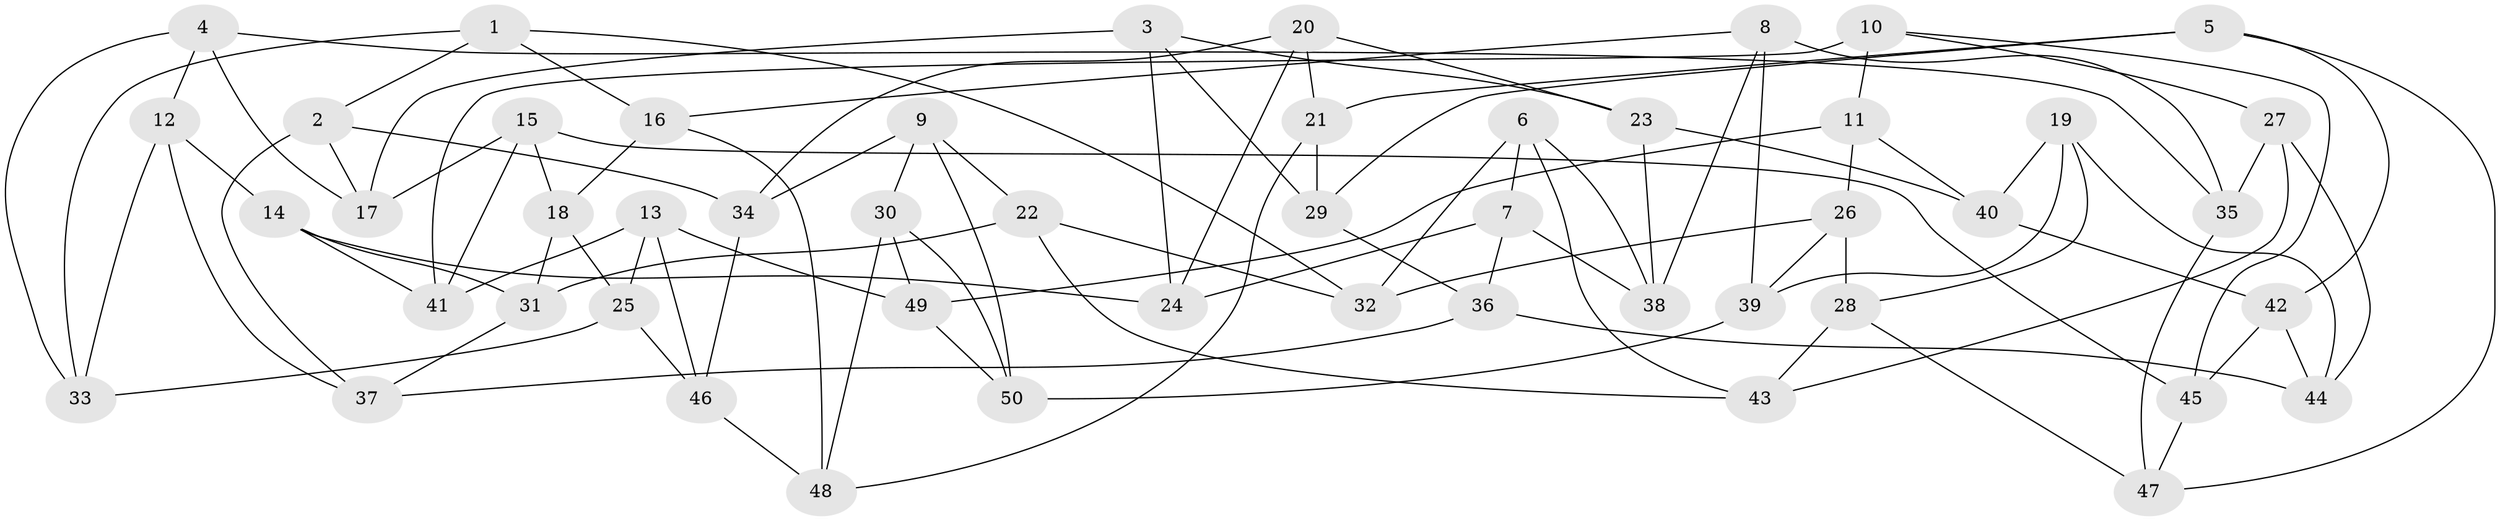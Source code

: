 // Generated by graph-tools (version 1.1) at 2025/16/03/09/25 04:16:21]
// undirected, 50 vertices, 100 edges
graph export_dot {
graph [start="1"]
  node [color=gray90,style=filled];
  1;
  2;
  3;
  4;
  5;
  6;
  7;
  8;
  9;
  10;
  11;
  12;
  13;
  14;
  15;
  16;
  17;
  18;
  19;
  20;
  21;
  22;
  23;
  24;
  25;
  26;
  27;
  28;
  29;
  30;
  31;
  32;
  33;
  34;
  35;
  36;
  37;
  38;
  39;
  40;
  41;
  42;
  43;
  44;
  45;
  46;
  47;
  48;
  49;
  50;
  1 -- 16;
  1 -- 33;
  1 -- 32;
  1 -- 2;
  2 -- 37;
  2 -- 17;
  2 -- 34;
  3 -- 23;
  3 -- 29;
  3 -- 17;
  3 -- 24;
  4 -- 12;
  4 -- 35;
  4 -- 33;
  4 -- 17;
  5 -- 29;
  5 -- 47;
  5 -- 21;
  5 -- 42;
  6 -- 43;
  6 -- 38;
  6 -- 32;
  6 -- 7;
  7 -- 36;
  7 -- 38;
  7 -- 24;
  8 -- 38;
  8 -- 16;
  8 -- 39;
  8 -- 35;
  9 -- 30;
  9 -- 22;
  9 -- 50;
  9 -- 34;
  10 -- 45;
  10 -- 41;
  10 -- 27;
  10 -- 11;
  11 -- 26;
  11 -- 40;
  11 -- 49;
  12 -- 37;
  12 -- 33;
  12 -- 14;
  13 -- 49;
  13 -- 25;
  13 -- 41;
  13 -- 46;
  14 -- 41;
  14 -- 31;
  14 -- 24;
  15 -- 18;
  15 -- 41;
  15 -- 17;
  15 -- 45;
  16 -- 18;
  16 -- 48;
  18 -- 25;
  18 -- 31;
  19 -- 44;
  19 -- 28;
  19 -- 40;
  19 -- 39;
  20 -- 24;
  20 -- 34;
  20 -- 23;
  20 -- 21;
  21 -- 48;
  21 -- 29;
  22 -- 43;
  22 -- 31;
  22 -- 32;
  23 -- 38;
  23 -- 40;
  25 -- 33;
  25 -- 46;
  26 -- 28;
  26 -- 32;
  26 -- 39;
  27 -- 35;
  27 -- 43;
  27 -- 44;
  28 -- 47;
  28 -- 43;
  29 -- 36;
  30 -- 50;
  30 -- 49;
  30 -- 48;
  31 -- 37;
  34 -- 46;
  35 -- 47;
  36 -- 37;
  36 -- 44;
  39 -- 50;
  40 -- 42;
  42 -- 44;
  42 -- 45;
  45 -- 47;
  46 -- 48;
  49 -- 50;
}
